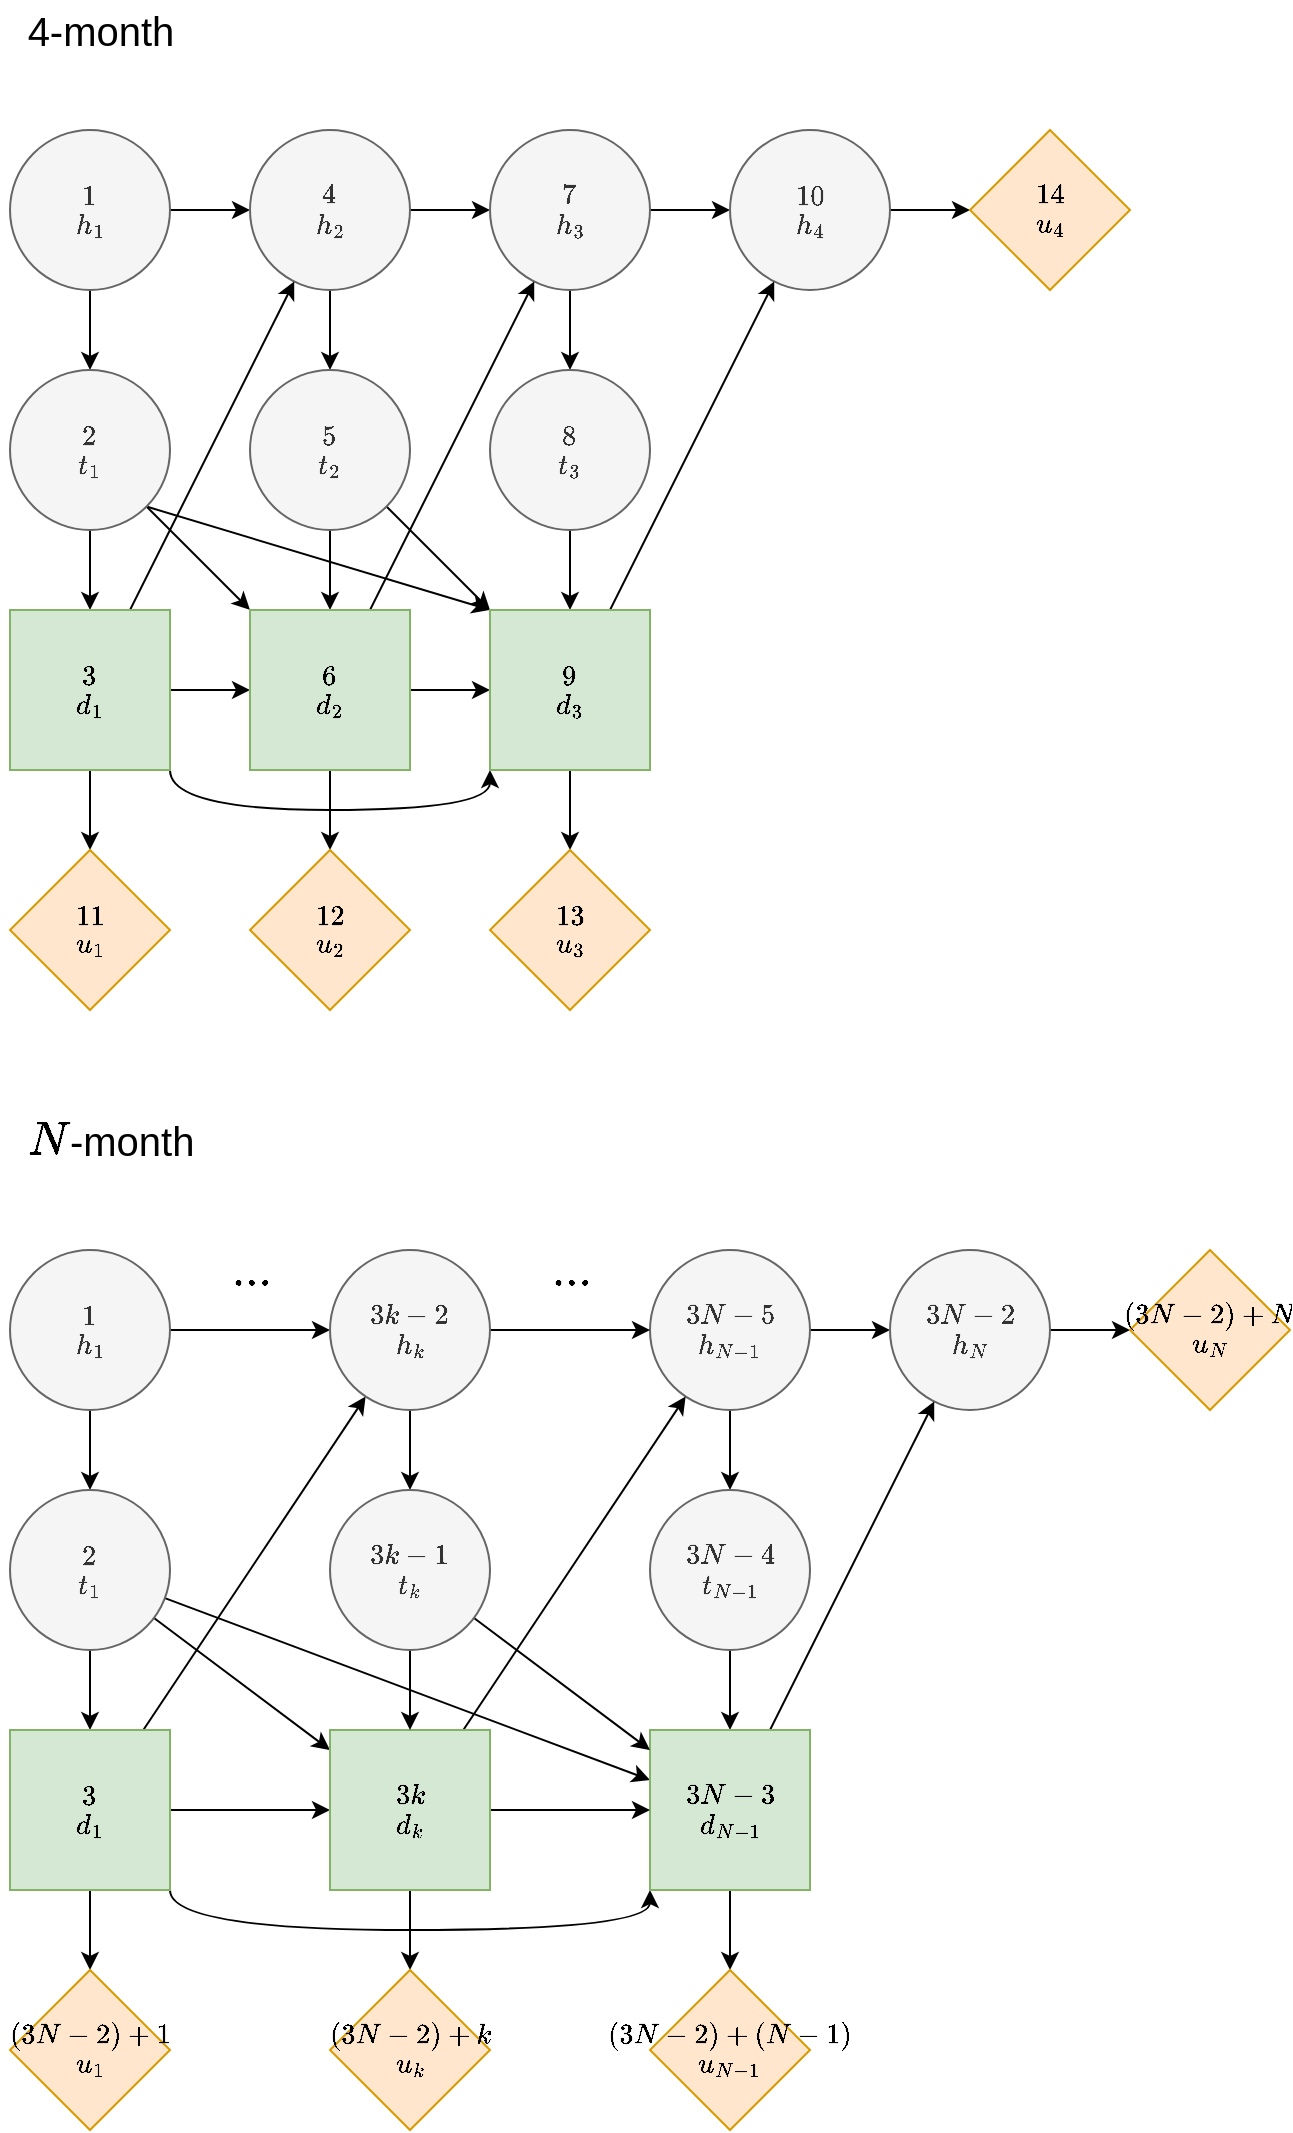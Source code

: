 <mxfile version="13.3.5" type="device"><diagram id="lBxmtTDQUs91-ZJzMR9x" name="Page-1"><mxGraphModel dx="1422" dy="881" grid="1" gridSize="10" guides="1" tooltips="1" connect="1" arrows="1" fold="1" page="1" pageScale="1" pageWidth="850" pageHeight="1100" math="1" shadow="0"><root><mxCell id="0"/><mxCell id="1" parent="0"/><mxCell id="7JQAHB_OFvZ4Ws6NVtLk-37" style="edgeStyle=orthogonalEdgeStyle;rounded=0;orthogonalLoop=1;jettySize=auto;html=1;curved=1;" parent="1" source="7JQAHB_OFvZ4Ws6NVtLk-39" target="7JQAHB_OFvZ4Ws6NVtLk-42" edge="1"><mxGeometry relative="1" as="geometry"/></mxCell><mxCell id="7JQAHB_OFvZ4Ws6NVtLk-38" style="edgeStyle=orthogonalEdgeStyle;rounded=0;orthogonalLoop=1;jettySize=auto;html=1;curved=1;" parent="1" source="7JQAHB_OFvZ4Ws6NVtLk-39" target="7JQAHB_OFvZ4Ws6NVtLk-52" edge="1"><mxGeometry relative="1" as="geometry"/></mxCell><mxCell id="7JQAHB_OFvZ4Ws6NVtLk-39" value="`1`&lt;br&gt;`h_1`" style="ellipse;whiteSpace=wrap;html=1;aspect=fixed;fillColor=#f5f5f5;strokeColor=#666666;fontColor=#333333;" parent="1" vertex="1"><mxGeometry x="40" y="80" width="80" height="80" as="geometry"/></mxCell><mxCell id="7JQAHB_OFvZ4Ws6NVtLk-40" style="edgeStyle=orthogonalEdgeStyle;rounded=0;orthogonalLoop=1;jettySize=auto;html=1;curved=1;" parent="1" source="7JQAHB_OFvZ4Ws6NVtLk-42" target="7JQAHB_OFvZ4Ws6NVtLk-45" edge="1"><mxGeometry relative="1" as="geometry"/></mxCell><mxCell id="7JQAHB_OFvZ4Ws6NVtLk-41" style="edgeStyle=orthogonalEdgeStyle;rounded=0;orthogonalLoop=1;jettySize=auto;html=1;curved=1;" parent="1" source="7JQAHB_OFvZ4Ws6NVtLk-42" target="7JQAHB_OFvZ4Ws6NVtLk-55" edge="1"><mxGeometry relative="1" as="geometry"/></mxCell><mxCell id="7JQAHB_OFvZ4Ws6NVtLk-42" value="&lt;div&gt;`4`&lt;/div&gt;&lt;div&gt;`h_2`&lt;br&gt;&lt;/div&gt;" style="ellipse;whiteSpace=wrap;html=1;aspect=fixed;fillColor=#f5f5f5;strokeColor=#666666;fontColor=#333333;" parent="1" vertex="1"><mxGeometry x="160" y="80" width="80" height="80" as="geometry"/></mxCell><mxCell id="7JQAHB_OFvZ4Ws6NVtLk-43" style="edgeStyle=orthogonalEdgeStyle;rounded=0;orthogonalLoop=1;jettySize=auto;html=1;curved=1;" parent="1" source="7JQAHB_OFvZ4Ws6NVtLk-45" target="7JQAHB_OFvZ4Ws6NVtLk-47" edge="1"><mxGeometry relative="1" as="geometry"/></mxCell><mxCell id="7JQAHB_OFvZ4Ws6NVtLk-44" style="edgeStyle=orthogonalEdgeStyle;rounded=0;orthogonalLoop=1;jettySize=auto;html=1;curved=1;" parent="1" source="7JQAHB_OFvZ4Ws6NVtLk-45" target="7JQAHB_OFvZ4Ws6NVtLk-57" edge="1"><mxGeometry relative="1" as="geometry"/></mxCell><mxCell id="7JQAHB_OFvZ4Ws6NVtLk-45" value="`7`&lt;br&gt;`h_3`" style="ellipse;whiteSpace=wrap;html=1;aspect=fixed;fillColor=#f5f5f5;strokeColor=#666666;fontColor=#333333;" parent="1" vertex="1"><mxGeometry x="280" y="80" width="80" height="80" as="geometry"/></mxCell><mxCell id="7JQAHB_OFvZ4Ws6NVtLk-46" style="edgeStyle=orthogonalEdgeStyle;rounded=0;orthogonalLoop=1;jettySize=auto;html=1;curved=1;" parent="1" source="7JQAHB_OFvZ4Ws6NVtLk-47" target="7JQAHB_OFvZ4Ws6NVtLk-48" edge="1"><mxGeometry relative="1" as="geometry"/></mxCell><mxCell id="7JQAHB_OFvZ4Ws6NVtLk-47" value="`10`&lt;br&gt;`h_4`" style="ellipse;whiteSpace=wrap;html=1;aspect=fixed;fillColor=#f5f5f5;strokeColor=#666666;fontColor=#333333;" parent="1" vertex="1"><mxGeometry x="400" y="80" width="80" height="80" as="geometry"/></mxCell><mxCell id="7JQAHB_OFvZ4Ws6NVtLk-48" value="`14`&lt;br&gt;`u_4`" style="rhombus;whiteSpace=wrap;html=1;fontFamily=Helvetica;fontSize=12;fontColor=#000000;align=center;strokeColor=#d79b00;fillColor=#ffe6cc;" parent="1" vertex="1"><mxGeometry x="520" y="80" width="80" height="80" as="geometry"/></mxCell><mxCell id="7JQAHB_OFvZ4Ws6NVtLk-49" style="edgeStyle=orthogonalEdgeStyle;rounded=0;orthogonalLoop=1;jettySize=auto;html=1;curved=1;" parent="1" source="7JQAHB_OFvZ4Ws6NVtLk-52" target="7JQAHB_OFvZ4Ws6NVtLk-62" edge="1"><mxGeometry relative="1" as="geometry"/></mxCell><mxCell id="7JQAHB_OFvZ4Ws6NVtLk-51" style="edgeStyle=none;rounded=0;orthogonalLoop=1;jettySize=auto;html=1;exitX=1;exitY=1;exitDx=0;exitDy=0;entryX=0;entryY=0;entryDx=0;entryDy=0;fillColor=#f5f5f5;" parent="1" source="7JQAHB_OFvZ4Ws6NVtLk-52" target="7JQAHB_OFvZ4Ws6NVtLk-69" edge="1"><mxGeometry relative="1" as="geometry"/></mxCell><mxCell id="7JQAHB_OFvZ4Ws6NVtLk-129" style="edgeStyle=none;rounded=0;orthogonalLoop=1;jettySize=auto;html=1;fontSize=20;" parent="1" source="7JQAHB_OFvZ4Ws6NVtLk-52" target="7JQAHB_OFvZ4Ws6NVtLk-66" edge="1"><mxGeometry relative="1" as="geometry"/></mxCell><mxCell id="7JQAHB_OFvZ4Ws6NVtLk-52" value="&lt;div&gt;`2`&lt;/div&gt;&lt;div&gt;`t_1`&lt;br&gt;&lt;/div&gt;" style="ellipse;whiteSpace=wrap;html=1;aspect=fixed;fillColor=#f5f5f5;strokeColor=#666666;fontColor=#333333;" parent="1" vertex="1"><mxGeometry x="40" y="200" width="80" height="80" as="geometry"/></mxCell><mxCell id="7JQAHB_OFvZ4Ws6NVtLk-53" style="edgeStyle=orthogonalEdgeStyle;rounded=0;orthogonalLoop=1;jettySize=auto;html=1;curved=1;" parent="1" source="7JQAHB_OFvZ4Ws6NVtLk-55" target="7JQAHB_OFvZ4Ws6NVtLk-66" edge="1"><mxGeometry relative="1" as="geometry"/></mxCell><mxCell id="7JQAHB_OFvZ4Ws6NVtLk-54" style="edgeStyle=none;rounded=0;orthogonalLoop=1;jettySize=auto;html=1;exitX=1;exitY=1;exitDx=0;exitDy=0;entryX=0;entryY=0;entryDx=0;entryDy=0;fillColor=#f5f5f5;" parent="1" source="7JQAHB_OFvZ4Ws6NVtLk-55" target="7JQAHB_OFvZ4Ws6NVtLk-69" edge="1"><mxGeometry relative="1" as="geometry"/></mxCell><mxCell id="7JQAHB_OFvZ4Ws6NVtLk-55" value="&lt;div&gt;`5`&lt;/div&gt;&lt;div&gt;`t_2`&lt;/div&gt;" style="ellipse;whiteSpace=wrap;html=1;aspect=fixed;fillColor=#f5f5f5;strokeColor=#666666;fontColor=#333333;" parent="1" vertex="1"><mxGeometry x="160" y="200" width="80" height="80" as="geometry"/></mxCell><mxCell id="7JQAHB_OFvZ4Ws6NVtLk-56" style="edgeStyle=orthogonalEdgeStyle;rounded=0;orthogonalLoop=1;jettySize=auto;html=1;curved=1;" parent="1" source="7JQAHB_OFvZ4Ws6NVtLk-57" target="7JQAHB_OFvZ4Ws6NVtLk-69" edge="1"><mxGeometry relative="1" as="geometry"/></mxCell><mxCell id="7JQAHB_OFvZ4Ws6NVtLk-57" value="`8`&lt;br&gt;`t_3`" style="ellipse;whiteSpace=wrap;html=1;aspect=fixed;fillColor=#f5f5f5;strokeColor=#666666;fontColor=#333333;" parent="1" vertex="1"><mxGeometry x="280" y="200" width="80" height="80" as="geometry"/></mxCell><mxCell id="7JQAHB_OFvZ4Ws6NVtLk-58" style="edgeStyle=orthogonalEdgeStyle;rounded=0;orthogonalLoop=1;jettySize=auto;html=1;curved=1;" parent="1" source="7JQAHB_OFvZ4Ws6NVtLk-62" target="7JQAHB_OFvZ4Ws6NVtLk-70" edge="1"><mxGeometry relative="1" as="geometry"/></mxCell><mxCell id="7JQAHB_OFvZ4Ws6NVtLk-59" style="edgeStyle=orthogonalEdgeStyle;curved=1;rounded=0;orthogonalLoop=1;jettySize=auto;html=1;" parent="1" source="7JQAHB_OFvZ4Ws6NVtLk-62" target="7JQAHB_OFvZ4Ws6NVtLk-66" edge="1"><mxGeometry relative="1" as="geometry"/></mxCell><mxCell id="7JQAHB_OFvZ4Ws6NVtLk-61" style="edgeStyle=orthogonalEdgeStyle;rounded=0;orthogonalLoop=1;jettySize=auto;html=1;exitX=1;exitY=1;exitDx=0;exitDy=0;entryX=0;entryY=1;entryDx=0;entryDy=0;curved=1;" parent="1" source="7JQAHB_OFvZ4Ws6NVtLk-62" target="7JQAHB_OFvZ4Ws6NVtLk-69" edge="1"><mxGeometry relative="1" as="geometry"/></mxCell><mxCell id="7JQAHB_OFvZ4Ws6NVtLk-126" style="edgeStyle=none;rounded=0;orthogonalLoop=1;jettySize=auto;html=1;fontSize=20;" parent="1" source="7JQAHB_OFvZ4Ws6NVtLk-62" target="7JQAHB_OFvZ4Ws6NVtLk-42" edge="1"><mxGeometry relative="1" as="geometry"/></mxCell><mxCell id="7JQAHB_OFvZ4Ws6NVtLk-62" value="`3`&lt;br&gt;`d_1`" style="whiteSpace=wrap;html=1;aspect=fixed;fontFamily=Helvetica;fontSize=12;fontColor=#000000;align=center;strokeColor=#82b366;fillColor=#d5e8d4;" parent="1" vertex="1"><mxGeometry x="40" y="320" width="80" height="80" as="geometry"/></mxCell><mxCell id="7JQAHB_OFvZ4Ws6NVtLk-63" style="edgeStyle=orthogonalEdgeStyle;rounded=0;orthogonalLoop=1;jettySize=auto;html=1;curved=1;" parent="1" source="7JQAHB_OFvZ4Ws6NVtLk-66" target="7JQAHB_OFvZ4Ws6NVtLk-71" edge="1"><mxGeometry relative="1" as="geometry"/></mxCell><mxCell id="7JQAHB_OFvZ4Ws6NVtLk-64" style="edgeStyle=orthogonalEdgeStyle;curved=1;rounded=0;orthogonalLoop=1;jettySize=auto;html=1;" parent="1" source="7JQAHB_OFvZ4Ws6NVtLk-66" target="7JQAHB_OFvZ4Ws6NVtLk-69" edge="1"><mxGeometry relative="1" as="geometry"/></mxCell><mxCell id="7JQAHB_OFvZ4Ws6NVtLk-127" style="edgeStyle=none;rounded=0;orthogonalLoop=1;jettySize=auto;html=1;fontSize=20;" parent="1" source="7JQAHB_OFvZ4Ws6NVtLk-66" target="7JQAHB_OFvZ4Ws6NVtLk-45" edge="1"><mxGeometry relative="1" as="geometry"/></mxCell><mxCell id="7JQAHB_OFvZ4Ws6NVtLk-66" value="&lt;div&gt;`6`&lt;/div&gt;&lt;div&gt;`d_2`&lt;br&gt;&lt;/div&gt;" style="whiteSpace=wrap;html=1;aspect=fixed;fontFamily=Helvetica;fontSize=12;fontColor=#000000;align=center;strokeColor=#82b366;fillColor=#d5e8d4;" parent="1" vertex="1"><mxGeometry x="160" y="320" width="80" height="80" as="geometry"/></mxCell><mxCell id="7JQAHB_OFvZ4Ws6NVtLk-67" style="edgeStyle=orthogonalEdgeStyle;rounded=0;orthogonalLoop=1;jettySize=auto;html=1;curved=1;" parent="1" source="7JQAHB_OFvZ4Ws6NVtLk-69" target="7JQAHB_OFvZ4Ws6NVtLk-72" edge="1"><mxGeometry relative="1" as="geometry"/></mxCell><mxCell id="7JQAHB_OFvZ4Ws6NVtLk-128" style="edgeStyle=none;rounded=0;orthogonalLoop=1;jettySize=auto;html=1;fontSize=20;" parent="1" source="7JQAHB_OFvZ4Ws6NVtLk-69" target="7JQAHB_OFvZ4Ws6NVtLk-47" edge="1"><mxGeometry relative="1" as="geometry"/></mxCell><mxCell id="7JQAHB_OFvZ4Ws6NVtLk-69" value="`9`&lt;br&gt;`d_3`" style="whiteSpace=wrap;html=1;aspect=fixed;fontFamily=Helvetica;fontSize=12;fontColor=#000000;align=center;strokeColor=#82b366;fillColor=#d5e8d4;" parent="1" vertex="1"><mxGeometry x="280" y="320" width="80" height="80" as="geometry"/></mxCell><mxCell id="7JQAHB_OFvZ4Ws6NVtLk-70" value="`11`&lt;br&gt;`u_1`" style="rhombus;whiteSpace=wrap;html=1;fontFamily=Helvetica;fontSize=12;fontColor=#000000;align=center;strokeColor=#d79b00;fillColor=#ffe6cc;" parent="1" vertex="1"><mxGeometry x="40" y="440" width="80" height="80" as="geometry"/></mxCell><mxCell id="7JQAHB_OFvZ4Ws6NVtLk-71" value="&lt;div&gt;`12`&lt;/div&gt;&lt;div&gt;`u_2`&lt;br&gt;&lt;/div&gt;" style="rhombus;whiteSpace=wrap;html=1;fontFamily=Helvetica;fontSize=12;fontColor=#000000;align=center;strokeColor=#d79b00;fillColor=#ffe6cc;" parent="1" vertex="1"><mxGeometry x="160" y="440" width="80" height="80" as="geometry"/></mxCell><mxCell id="7JQAHB_OFvZ4Ws6NVtLk-72" value="`13`&lt;br&gt;`u_3`" style="rhombus;whiteSpace=wrap;html=1;fontFamily=Helvetica;fontSize=12;fontColor=#000000;align=center;strokeColor=#d79b00;fillColor=#ffe6cc;" parent="1" vertex="1"><mxGeometry x="280" y="440" width="80" height="80" as="geometry"/></mxCell><mxCell id="7JQAHB_OFvZ4Ws6NVtLk-74" style="edgeStyle=orthogonalEdgeStyle;rounded=0;orthogonalLoop=1;jettySize=auto;html=1;curved=1;" parent="1" source="7JQAHB_OFvZ4Ws6NVtLk-75" target="7JQAHB_OFvZ4Ws6NVtLk-88" edge="1"><mxGeometry relative="1" as="geometry"/></mxCell><mxCell id="wpXodNrcpUwwJsbq1YbQ-5" style="edgeStyle=none;rounded=0;orthogonalLoop=1;jettySize=auto;html=1;fontSize=20;" parent="1" source="7JQAHB_OFvZ4Ws6NVtLk-75" target="7JQAHB_OFvZ4Ws6NVtLk-111" edge="1"><mxGeometry relative="1" as="geometry"/></mxCell><mxCell id="7JQAHB_OFvZ4Ws6NVtLk-75" value="`1`&lt;br&gt;`h_1`" style="ellipse;whiteSpace=wrap;html=1;aspect=fixed;fillColor=#f5f5f5;strokeColor=#666666;fontColor=#333333;" parent="1" vertex="1"><mxGeometry x="40" y="640" width="80" height="80" as="geometry"/></mxCell><mxCell id="7JQAHB_OFvZ4Ws6NVtLk-79" style="edgeStyle=orthogonalEdgeStyle;rounded=0;orthogonalLoop=1;jettySize=auto;html=1;curved=1;" parent="1" source="7JQAHB_OFvZ4Ws6NVtLk-81" target="7JQAHB_OFvZ4Ws6NVtLk-83" edge="1"><mxGeometry relative="1" as="geometry"/></mxCell><mxCell id="7JQAHB_OFvZ4Ws6NVtLk-80" style="edgeStyle=orthogonalEdgeStyle;rounded=0;orthogonalLoop=1;jettySize=auto;html=1;curved=1;" parent="1" source="7JQAHB_OFvZ4Ws6NVtLk-81" target="7JQAHB_OFvZ4Ws6NVtLk-93" edge="1"><mxGeometry relative="1" as="geometry"/></mxCell><mxCell id="7JQAHB_OFvZ4Ws6NVtLk-81" value="`3N-5`&lt;br&gt;`h_{N-1}`" style="ellipse;whiteSpace=wrap;html=1;aspect=fixed;fillColor=#f5f5f5;strokeColor=#666666;fontColor=#333333;" parent="1" vertex="1"><mxGeometry x="360" y="640" width="80" height="80" as="geometry"/></mxCell><mxCell id="7JQAHB_OFvZ4Ws6NVtLk-82" style="edgeStyle=orthogonalEdgeStyle;rounded=0;orthogonalLoop=1;jettySize=auto;html=1;curved=1;" parent="1" source="7JQAHB_OFvZ4Ws6NVtLk-83" target="7JQAHB_OFvZ4Ws6NVtLk-84" edge="1"><mxGeometry relative="1" as="geometry"/></mxCell><mxCell id="7JQAHB_OFvZ4Ws6NVtLk-83" value="`3N-2`&lt;br&gt;`h_N`" style="ellipse;whiteSpace=wrap;html=1;aspect=fixed;fillColor=#f5f5f5;strokeColor=#666666;fontColor=#333333;" parent="1" vertex="1"><mxGeometry x="480" y="640" width="80" height="80" as="geometry"/></mxCell><mxCell id="7JQAHB_OFvZ4Ws6NVtLk-84" value="`(3N-2)+N&lt;br&gt;`&lt;br&gt;`u_N`" style="rhombus;whiteSpace=wrap;html=1;fontFamily=Helvetica;fontSize=12;fontColor=#000000;align=center;strokeColor=#d79b00;fillColor=#ffe6cc;" parent="1" vertex="1"><mxGeometry x="600" y="640" width="80" height="80" as="geometry"/></mxCell><mxCell id="7JQAHB_OFvZ4Ws6NVtLk-85" style="edgeStyle=orthogonalEdgeStyle;rounded=0;orthogonalLoop=1;jettySize=auto;html=1;curved=1;" parent="1" source="7JQAHB_OFvZ4Ws6NVtLk-88" target="7JQAHB_OFvZ4Ws6NVtLk-98" edge="1"><mxGeometry relative="1" as="geometry"/></mxCell><mxCell id="wpXodNrcpUwwJsbq1YbQ-11" style="edgeStyle=none;rounded=0;orthogonalLoop=1;jettySize=auto;html=1;fontSize=20;" parent="1" source="7JQAHB_OFvZ4Ws6NVtLk-88" target="7JQAHB_OFvZ4Ws6NVtLk-105" edge="1"><mxGeometry relative="1" as="geometry"/></mxCell><mxCell id="wpXodNrcpUwwJsbq1YbQ-13" style="edgeStyle=none;rounded=0;orthogonalLoop=1;jettySize=auto;html=1;fontSize=20;" parent="1" source="7JQAHB_OFvZ4Ws6NVtLk-88" target="7JQAHB_OFvZ4Ws6NVtLk-113" edge="1"><mxGeometry relative="1" as="geometry"/></mxCell><mxCell id="7JQAHB_OFvZ4Ws6NVtLk-88" value="&lt;div&gt;`2`&lt;/div&gt;&lt;div&gt;`t_1`&lt;br&gt;&lt;/div&gt;" style="ellipse;whiteSpace=wrap;html=1;aspect=fixed;fillColor=#f5f5f5;strokeColor=#666666;fontColor=#333333;" parent="1" vertex="1"><mxGeometry x="40" y="760" width="80" height="80" as="geometry"/></mxCell><mxCell id="7JQAHB_OFvZ4Ws6NVtLk-92" style="edgeStyle=orthogonalEdgeStyle;rounded=0;orthogonalLoop=1;jettySize=auto;html=1;curved=1;" parent="1" source="7JQAHB_OFvZ4Ws6NVtLk-93" target="7JQAHB_OFvZ4Ws6NVtLk-105" edge="1"><mxGeometry relative="1" as="geometry"/></mxCell><mxCell id="7JQAHB_OFvZ4Ws6NVtLk-93" value="`3N-4`&lt;br&gt;`t_{N-1}`" style="ellipse;whiteSpace=wrap;html=1;aspect=fixed;fillColor=#f5f5f5;strokeColor=#666666;fontColor=#333333;" parent="1" vertex="1"><mxGeometry x="360" y="760" width="80" height="80" as="geometry"/></mxCell><mxCell id="7JQAHB_OFvZ4Ws6NVtLk-94" style="edgeStyle=orthogonalEdgeStyle;rounded=0;orthogonalLoop=1;jettySize=auto;html=1;curved=1;" parent="1" source="7JQAHB_OFvZ4Ws6NVtLk-98" target="7JQAHB_OFvZ4Ws6NVtLk-106" edge="1"><mxGeometry relative="1" as="geometry"/></mxCell><mxCell id="7JQAHB_OFvZ4Ws6NVtLk-97" style="edgeStyle=orthogonalEdgeStyle;rounded=0;orthogonalLoop=1;jettySize=auto;html=1;exitX=1;exitY=1;exitDx=0;exitDy=0;entryX=0;entryY=1;entryDx=0;entryDy=0;curved=1;" parent="1" source="7JQAHB_OFvZ4Ws6NVtLk-98" target="7JQAHB_OFvZ4Ws6NVtLk-105" edge="1"><mxGeometry relative="1" as="geometry"/></mxCell><mxCell id="wpXodNrcpUwwJsbq1YbQ-6" style="edgeStyle=none;rounded=0;orthogonalLoop=1;jettySize=auto;html=1;fontSize=20;" parent="1" source="7JQAHB_OFvZ4Ws6NVtLk-98" target="7JQAHB_OFvZ4Ws6NVtLk-113" edge="1"><mxGeometry relative="1" as="geometry"/></mxCell><mxCell id="wpXodNrcpUwwJsbq1YbQ-9" value="`\ldots`" style="edgeLabel;html=1;align=center;verticalAlign=middle;resizable=0;points=[];fontSize=20;" parent="wpXodNrcpUwwJsbq1YbQ-6" vertex="1" connectable="0"><mxGeometry x="-0.271" y="1" relative="1" as="geometry"><mxPoint x="11.03" y="-269" as="offset"/></mxGeometry></mxCell><mxCell id="wpXodNrcpUwwJsbq1YbQ-7" style="edgeStyle=none;rounded=0;orthogonalLoop=1;jettySize=auto;html=1;fontSize=20;" parent="1" source="7JQAHB_OFvZ4Ws6NVtLk-98" target="7JQAHB_OFvZ4Ws6NVtLk-111" edge="1"><mxGeometry relative="1" as="geometry"/></mxCell><mxCell id="7JQAHB_OFvZ4Ws6NVtLk-98" value="`3`&lt;br&gt;`d_1`" style="whiteSpace=wrap;html=1;aspect=fixed;fontFamily=Helvetica;fontSize=12;fontColor=#000000;align=center;strokeColor=#82b366;fillColor=#d5e8d4;" parent="1" vertex="1"><mxGeometry x="40" y="880" width="80" height="80" as="geometry"/></mxCell><mxCell id="7JQAHB_OFvZ4Ws6NVtLk-103" style="edgeStyle=orthogonalEdgeStyle;rounded=0;orthogonalLoop=1;jettySize=auto;html=1;curved=1;" parent="1" source="7JQAHB_OFvZ4Ws6NVtLk-105" target="7JQAHB_OFvZ4Ws6NVtLk-108" edge="1"><mxGeometry relative="1" as="geometry"/></mxCell><mxCell id="7JQAHB_OFvZ4Ws6NVtLk-125" style="edgeStyle=none;rounded=0;orthogonalLoop=1;jettySize=auto;html=1;fontSize=20;" parent="1" source="7JQAHB_OFvZ4Ws6NVtLk-105" target="7JQAHB_OFvZ4Ws6NVtLk-83" edge="1"><mxGeometry relative="1" as="geometry"/></mxCell><mxCell id="7JQAHB_OFvZ4Ws6NVtLk-105" value="`3N-3`&lt;br&gt;`d_{N-1}`" style="whiteSpace=wrap;html=1;aspect=fixed;fontFamily=Helvetica;fontSize=12;fontColor=#000000;align=center;strokeColor=#82b366;fillColor=#d5e8d4;" parent="1" vertex="1"><mxGeometry x="360" y="880" width="80" height="80" as="geometry"/></mxCell><mxCell id="7JQAHB_OFvZ4Ws6NVtLk-106" value="`(3N-2)+1`&lt;br&gt;`u_1`" style="rhombus;whiteSpace=wrap;html=1;fontFamily=Helvetica;fontSize=12;fontColor=#000000;align=center;strokeColor=#d79b00;fillColor=#ffe6cc;" parent="1" vertex="1"><mxGeometry x="40" y="1000" width="80" height="80" as="geometry"/></mxCell><mxCell id="7JQAHB_OFvZ4Ws6NVtLk-108" value="`(3N-2)+(N-1)`&lt;br&gt;`u_{N-1}`" style="rhombus;whiteSpace=wrap;html=1;fontFamily=Helvetica;fontSize=12;fontColor=#000000;align=center;strokeColor=#d79b00;fillColor=#ffe6cc;" parent="1" vertex="1"><mxGeometry x="360" y="1000" width="80" height="80" as="geometry"/></mxCell><mxCell id="7JQAHB_OFvZ4Ws6NVtLk-109" value="4-month" style="text;html=1;align=center;verticalAlign=middle;resizable=0;points=[];autosize=1;fontSize=20;" parent="1" vertex="1"><mxGeometry x="40" y="15" width="90" height="30" as="geometry"/></mxCell><mxCell id="7JQAHB_OFvZ4Ws6NVtLk-110" value="`N`-month" style="text;html=1;align=center;verticalAlign=middle;resizable=0;points=[];autosize=1;fontSize=20;" parent="1" vertex="1"><mxGeometry x="35" y="570" width="110" height="30" as="geometry"/></mxCell><mxCell id="7JQAHB_OFvZ4Ws6NVtLk-120" style="edgeStyle=none;rounded=0;orthogonalLoop=1;jettySize=auto;html=1;fontSize=20;" parent="1" source="7JQAHB_OFvZ4Ws6NVtLk-111" target="7JQAHB_OFvZ4Ws6NVtLk-81" edge="1"><mxGeometry relative="1" as="geometry"/></mxCell><mxCell id="wpXodNrcpUwwJsbq1YbQ-2" style="edgeStyle=none;rounded=0;orthogonalLoop=1;jettySize=auto;html=1;fontSize=20;" parent="1" source="7JQAHB_OFvZ4Ws6NVtLk-111" target="wpXodNrcpUwwJsbq1YbQ-1" edge="1"><mxGeometry relative="1" as="geometry"/></mxCell><mxCell id="7JQAHB_OFvZ4Ws6NVtLk-111" value="`3k-2`&lt;br&gt;`h_k`" style="ellipse;whiteSpace=wrap;html=1;aspect=fixed;fillColor=#f5f5f5;strokeColor=#666666;fontColor=#333333;" parent="1" vertex="1"><mxGeometry x="200" y="640" width="80" height="80" as="geometry"/></mxCell><mxCell id="7JQAHB_OFvZ4Ws6NVtLk-118" style="edgeStyle=none;rounded=0;orthogonalLoop=1;jettySize=auto;html=1;fontSize=20;" parent="1" source="7JQAHB_OFvZ4Ws6NVtLk-113" target="7JQAHB_OFvZ4Ws6NVtLk-117" edge="1"><mxGeometry relative="1" as="geometry"/></mxCell><mxCell id="7JQAHB_OFvZ4Ws6NVtLk-121" style="edgeStyle=none;rounded=0;orthogonalLoop=1;jettySize=auto;html=1;fontSize=20;" parent="1" source="7JQAHB_OFvZ4Ws6NVtLk-113" target="7JQAHB_OFvZ4Ws6NVtLk-105" edge="1"><mxGeometry relative="1" as="geometry"/></mxCell><mxCell id="wpXodNrcpUwwJsbq1YbQ-15" value="`\ldots`" style="edgeLabel;html=1;align=center;verticalAlign=middle;resizable=0;points=[];fontSize=20;" parent="7JQAHB_OFvZ4Ws6NVtLk-121" vertex="1" connectable="0"><mxGeometry x="0.229" relative="1" as="geometry"><mxPoint x="-8.97" y="-270" as="offset"/></mxGeometry></mxCell><mxCell id="7JQAHB_OFvZ4Ws6NVtLk-123" style="edgeStyle=none;rounded=0;orthogonalLoop=1;jettySize=auto;html=1;fontSize=20;" parent="1" source="7JQAHB_OFvZ4Ws6NVtLk-113" target="7JQAHB_OFvZ4Ws6NVtLk-81" edge="1"><mxGeometry relative="1" as="geometry"/></mxCell><mxCell id="7JQAHB_OFvZ4Ws6NVtLk-113" value="&lt;div&gt;`3k`&lt;/div&gt;&lt;div&gt;`d_k`&lt;br&gt;&lt;/div&gt;" style="whiteSpace=wrap;html=1;aspect=fixed;fontFamily=Helvetica;fontSize=12;fontColor=#000000;align=center;strokeColor=#82b366;fillColor=#d5e8d4;" parent="1" vertex="1"><mxGeometry x="200" y="880" width="80" height="80" as="geometry"/></mxCell><mxCell id="7JQAHB_OFvZ4Ws6NVtLk-117" value="&lt;div&gt;`(3N-2)+k`&lt;/div&gt;&lt;div&gt;`u_k`&lt;br&gt;&lt;/div&gt;" style="rhombus;whiteSpace=wrap;html=1;fontFamily=Helvetica;fontSize=12;fontColor=#000000;align=center;strokeColor=#d79b00;fillColor=#ffe6cc;" parent="1" vertex="1"><mxGeometry x="200" y="1000" width="80" height="80" as="geometry"/></mxCell><mxCell id="wpXodNrcpUwwJsbq1YbQ-3" style="edgeStyle=none;rounded=0;orthogonalLoop=1;jettySize=auto;html=1;fontSize=20;" parent="1" source="wpXodNrcpUwwJsbq1YbQ-1" target="7JQAHB_OFvZ4Ws6NVtLk-113" edge="1"><mxGeometry relative="1" as="geometry"/></mxCell><mxCell id="wpXodNrcpUwwJsbq1YbQ-12" style="edgeStyle=none;rounded=0;orthogonalLoop=1;jettySize=auto;html=1;fontSize=20;" parent="1" source="wpXodNrcpUwwJsbq1YbQ-1" target="7JQAHB_OFvZ4Ws6NVtLk-105" edge="1"><mxGeometry relative="1" as="geometry"/></mxCell><mxCell id="wpXodNrcpUwwJsbq1YbQ-1" value="`3k-1`&lt;br&gt;`t_k`" style="ellipse;whiteSpace=wrap;html=1;aspect=fixed;fillColor=#f5f5f5;strokeColor=#666666;fontColor=#333333;" parent="1" vertex="1"><mxGeometry x="200" y="760" width="80" height="80" as="geometry"/></mxCell></root></mxGraphModel></diagram></mxfile>
